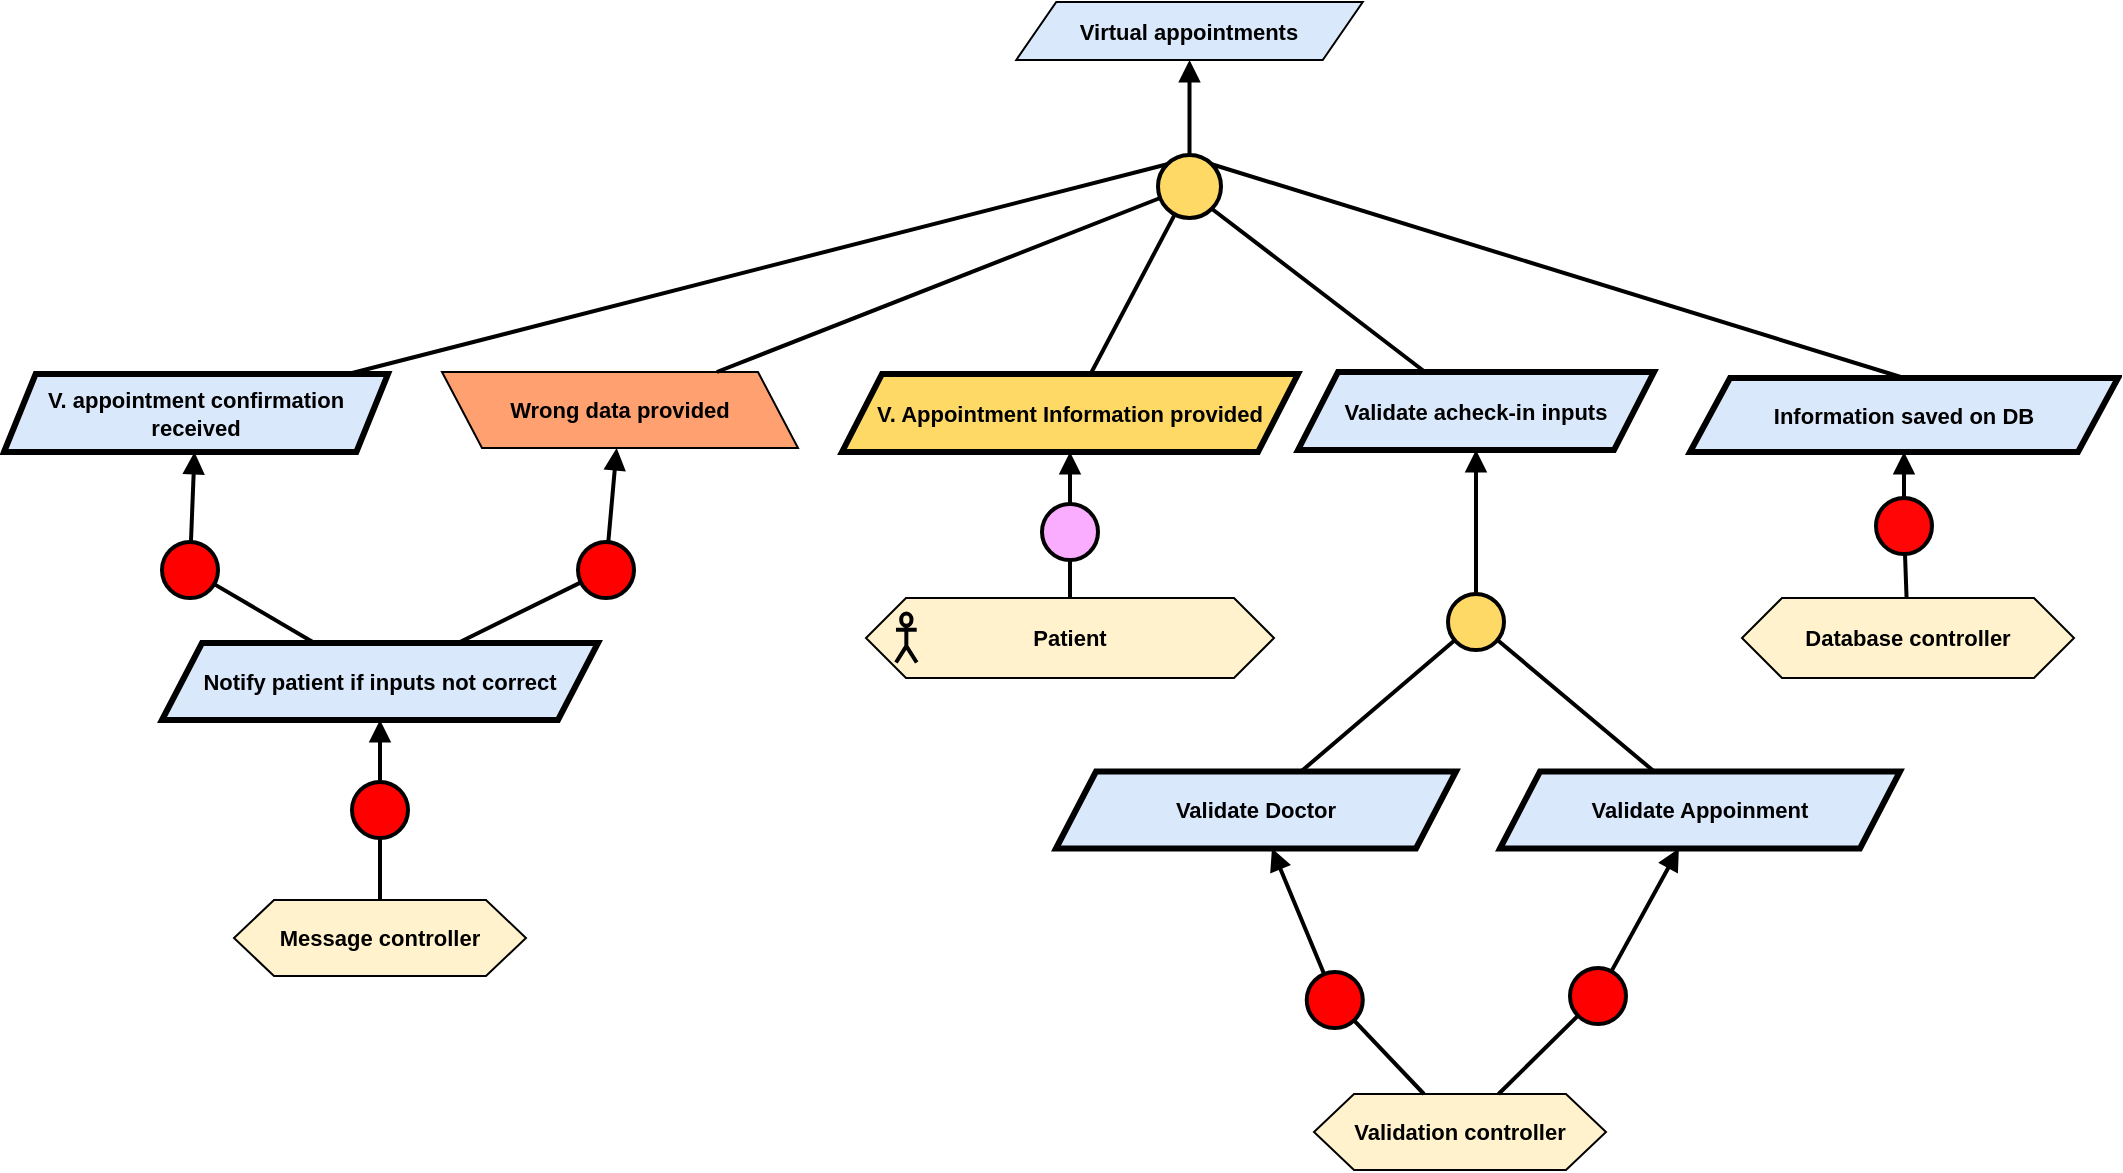 <mxfile version="24.2.7" type="device">
  <diagram name="Page-1" id="M_wEQLcIumDKBrQ4-JNB">
    <mxGraphModel dx="6993" dy="-42" grid="0" gridSize="10" guides="1" tooltips="1" connect="1" arrows="1" fold="1" page="0" pageScale="1" pageWidth="827" pageHeight="1169" math="0" shadow="0">
      <root>
        <mxCell id="0" />
        <mxCell id="1" parent="0" />
        <mxCell id="FIXR1feLg8hahodherzo-21" value="&lt;div&gt;&lt;b&gt;Validation controller&lt;/b&gt;&lt;/div&gt;" style="shape=hexagon;perimeter=hexagonPerimeter2;whiteSpace=wrap;html=1;fixedSize=1;fillColor=#FFF2CC;fontFamily=Helvetica;fontSize=11;fontColor=default;labelBackgroundColor=none;" parent="1" vertex="1">
          <mxGeometry x="-4570" y="1699" width="146" height="38" as="geometry" />
        </mxCell>
        <mxCell id="FIXR1feLg8hahodherzo-30" value="&lt;div&gt;&lt;b&gt;Message controller&lt;/b&gt;&lt;/div&gt;" style="shape=hexagon;perimeter=hexagonPerimeter2;whiteSpace=wrap;html=1;fixedSize=1;fillColor=#FFF2CC;fontFamily=Helvetica;fontSize=11;fontColor=default;labelBackgroundColor=none;" parent="1" vertex="1">
          <mxGeometry x="-5110" y="1602" width="146" height="38" as="geometry" />
        </mxCell>
        <mxCell id="FIXR1feLg8hahodherzo-34" value="&lt;b&gt;V. appointment confirmation received&lt;/b&gt;" style="shape=parallelogram;perimeter=parallelogramPerimeter;whiteSpace=wrap;html=1;fixedSize=1;fillColor=#dae8fc;strokeColor=#000000;strokeWidth=3;fontFamily=Helvetica;fontSize=11;fontColor=default;labelBackgroundColor=none;size=15.809;" parent="1" vertex="1">
          <mxGeometry x="-5225" y="1339" width="192" height="39" as="geometry" />
        </mxCell>
        <mxCell id="FIXR1feLg8hahodherzo-35" value="&lt;b&gt;V. Appointment Information provided&lt;/b&gt;" style="shape=parallelogram;perimeter=parallelogramPerimeter;whiteSpace=wrap;html=1;fixedSize=1;fillColor=#FFD966;strokeColor=#000000;strokeWidth=3;fontFamily=Helvetica;fontSize=11;fontColor=default;labelBackgroundColor=none;" parent="1" vertex="1">
          <mxGeometry x="-4806" y="1339" width="228" height="39" as="geometry" />
        </mxCell>
        <mxCell id="FIXR1feLg8hahodherzo-36" value="&lt;b&gt;Validate acheck-in inputs&lt;/b&gt;" style="shape=parallelogram;perimeter=parallelogramPerimeter;whiteSpace=wrap;html=1;fixedSize=1;fillColor=#dae8fc;strokeColor=#000000;strokeWidth=3;fontFamily=Helvetica;fontSize=11;fontColor=default;labelBackgroundColor=none;" parent="1" vertex="1">
          <mxGeometry x="-4578" y="1338" width="178" height="39" as="geometry" />
        </mxCell>
        <mxCell id="FIXR1feLg8hahodherzo-37" value="" style="group;fontFamily=Helvetica;fontSize=11;fontColor=default;labelBackgroundColor=default;" parent="1" vertex="1" connectable="0">
          <mxGeometry x="-4794" y="1451" width="204" height="40" as="geometry" />
        </mxCell>
        <mxCell id="FIXR1feLg8hahodherzo-38" value="&lt;b&gt;Patient&lt;/b&gt;" style="shape=hexagon;perimeter=hexagonPerimeter2;whiteSpace=wrap;html=1;fixedSize=1;fillColor=#FFF2CC;fontFamily=Helvetica;fontSize=11;fontColor=default;labelBackgroundColor=none;" parent="FIXR1feLg8hahodherzo-37" vertex="1">
          <mxGeometry width="204" height="40" as="geometry" />
        </mxCell>
        <mxCell id="FIXR1feLg8hahodherzo-39" value="" style="shape=umlActor;verticalLabelPosition=bottom;verticalAlign=top;html=1;outlineConnect=0;fillColor=none;strokeWidth=2;fontFamily=Helvetica;fontSize=11;fontColor=default;labelBackgroundColor=default;" parent="FIXR1feLg8hahodherzo-37" vertex="1">
          <mxGeometry x="14.983" y="7.75" width="10.373" height="24.5" as="geometry" />
        </mxCell>
        <mxCell id="FIXR1feLg8hahodherzo-40" value="" style="ellipse;whiteSpace=wrap;html=1;aspect=fixed;fillColor=#FAADFF;strokeWidth=2;fontFamily=Helvetica;fontSize=11;fontColor=default;labelBackgroundColor=default;" parent="1" vertex="1">
          <mxGeometry x="-4706" y="1404" width="28" height="28" as="geometry" />
        </mxCell>
        <mxCell id="FIXR1feLg8hahodherzo-41" value="" style="endArrow=block;html=1;rounded=0;endFill=1;strokeWidth=2;strokeColor=default;align=center;verticalAlign=middle;fontFamily=Helvetica;fontSize=11;fontColor=default;labelBackgroundColor=default;" parent="1" source="FIXR1feLg8hahodherzo-40" target="FIXR1feLg8hahodherzo-35" edge="1">
          <mxGeometry width="50" height="50" relative="1" as="geometry">
            <mxPoint x="-4902.065" y="1432.222" as="sourcePoint" />
            <mxPoint x="-4628.758" y="1524.844" as="targetPoint" />
          </mxGeometry>
        </mxCell>
        <mxCell id="FIXR1feLg8hahodherzo-42" value="" style="endArrow=none;html=1;rounded=0;strokeWidth=2;strokeColor=default;align=center;verticalAlign=middle;fontFamily=Helvetica;fontSize=11;fontColor=default;labelBackgroundColor=default;" parent="1" source="FIXR1feLg8hahodherzo-38" target="FIXR1feLg8hahodherzo-40" edge="1">
          <mxGeometry width="50" height="50" relative="1" as="geometry">
            <mxPoint x="-4820" y="1496.25" as="sourcePoint" />
            <mxPoint x="-4878.06" y="1430.25" as="targetPoint" />
          </mxGeometry>
        </mxCell>
        <mxCell id="FIXR1feLg8hahodherzo-43" value="" style="ellipse;whiteSpace=wrap;html=1;aspect=fixed;fillColor=#FFD966;strokeWidth=2;" parent="1" vertex="1">
          <mxGeometry x="-4648" y="1229.5" width="31.5" height="31.5" as="geometry" />
        </mxCell>
        <mxCell id="FIXR1feLg8hahodherzo-45" value="" style="endArrow=none;html=1;rounded=0;strokeWidth=2;" parent="1" source="FIXR1feLg8hahodherzo-35" target="FIXR1feLg8hahodherzo-43" edge="1">
          <mxGeometry width="50" height="50" relative="1" as="geometry">
            <mxPoint x="-4852" y="1336" as="sourcePoint" />
            <mxPoint x="-4827" y="1272" as="targetPoint" />
          </mxGeometry>
        </mxCell>
        <mxCell id="FIXR1feLg8hahodherzo-46" value="" style="endArrow=none;html=1;rounded=0;entryX=1;entryY=1;entryDx=0;entryDy=0;strokeWidth=2;" parent="1" source="FIXR1feLg8hahodherzo-36" target="FIXR1feLg8hahodherzo-43" edge="1">
          <mxGeometry width="50" height="50" relative="1" as="geometry">
            <mxPoint x="-4831" y="1382" as="sourcePoint" />
            <mxPoint x="-4781" y="1332" as="targetPoint" />
          </mxGeometry>
        </mxCell>
        <mxCell id="FIXR1feLg8hahodherzo-47" value="" style="endArrow=none;html=1;rounded=0;strokeWidth=2;exitX=0;exitY=0;exitDx=0;exitDy=0;" parent="1" source="FIXR1feLg8hahodherzo-43" target="FIXR1feLg8hahodherzo-34" edge="1">
          <mxGeometry width="50" height="50" relative="1" as="geometry">
            <mxPoint x="-5027.316" y="1375" as="sourcePoint" />
            <mxPoint x="-4461" y="1285" as="targetPoint" />
          </mxGeometry>
        </mxCell>
        <mxCell id="FIXR1feLg8hahodherzo-52" value="" style="ellipse;whiteSpace=wrap;html=1;aspect=fixed;fillColor=#FF0000;strokeWidth=2;" parent="1" vertex="1">
          <mxGeometry x="-5146" y="1423" width="28" height="28" as="geometry" />
        </mxCell>
        <mxCell id="FIXR1feLg8hahodherzo-53" value="" style="endArrow=block;html=1;rounded=0;endFill=1;strokeWidth=2;" parent="1" source="FIXR1feLg8hahodherzo-52" target="FIXR1feLg8hahodherzo-34" edge="1">
          <mxGeometry width="50" height="50" relative="1" as="geometry">
            <mxPoint x="-4733.505" y="1433.972" as="sourcePoint" />
            <mxPoint x="-5283" y="1387" as="targetPoint" />
          </mxGeometry>
        </mxCell>
        <mxCell id="FIXR1feLg8hahodherzo-54" value="" style="endArrow=none;html=1;rounded=0;strokeWidth=2;" parent="1" source="FIXR1feLg8hahodherzo-126" target="FIXR1feLg8hahodherzo-52" edge="1">
          <mxGeometry width="50" height="50" relative="1" as="geometry">
            <mxPoint x="-4733.091" y="1465" as="sourcePoint" />
            <mxPoint x="-4709.5" y="1432" as="targetPoint" />
            <Array as="points" />
          </mxGeometry>
        </mxCell>
        <mxCell id="FIXR1feLg8hahodherzo-97" value="&lt;b&gt;Validate Doctor&lt;/b&gt;" style="shape=parallelogram;perimeter=parallelogramPerimeter;whiteSpace=wrap;html=1;fixedSize=1;fillColor=#dae8fc;strokeColor=#000000;strokeWidth=3;fontFamily=Helvetica;fontSize=11;fontColor=default;labelBackgroundColor=none;" parent="1" vertex="1">
          <mxGeometry x="-4699" y="1537.75" width="200" height="38.5" as="geometry" />
        </mxCell>
        <mxCell id="FIXR1feLg8hahodherzo-98" value="&lt;b&gt;Validate Appoinment&lt;/b&gt;" style="shape=parallelogram;perimeter=parallelogramPerimeter;whiteSpace=wrap;html=1;fixedSize=1;fillColor=#dae8fc;strokeColor=#000000;strokeWidth=3;fontFamily=Helvetica;fontSize=11;fontColor=default;labelBackgroundColor=none;" parent="1" vertex="1">
          <mxGeometry x="-4477" y="1537.75" width="200" height="38.5" as="geometry" />
        </mxCell>
        <mxCell id="FIXR1feLg8hahodherzo-99" value="" style="ellipse;whiteSpace=wrap;html=1;aspect=fixed;fillColor=#FFD966;strokeWidth=2;" parent="1" vertex="1">
          <mxGeometry x="-4503" y="1449" width="28" height="28" as="geometry" />
        </mxCell>
        <mxCell id="FIXR1feLg8hahodherzo-102" value="" style="endArrow=none;html=1;rounded=0;strokeWidth=2;" parent="1" source="FIXR1feLg8hahodherzo-97" target="FIXR1feLg8hahodherzo-99" edge="1">
          <mxGeometry width="50" height="50" relative="1" as="geometry">
            <mxPoint x="-4356.75" y="1763" as="sourcePoint" />
            <mxPoint x="-4379.75" y="1733" as="targetPoint" />
          </mxGeometry>
        </mxCell>
        <mxCell id="FIXR1feLg8hahodherzo-103" value="" style="endArrow=none;html=1;rounded=0;strokeWidth=2;" parent="1" source="FIXR1feLg8hahodherzo-98" target="FIXR1feLg8hahodherzo-99" edge="1">
          <mxGeometry width="50" height="50" relative="1" as="geometry">
            <mxPoint x="-4401.75" y="1793" as="sourcePoint" />
            <mxPoint x="-4424.75" y="1763" as="targetPoint" />
          </mxGeometry>
        </mxCell>
        <mxCell id="FIXR1feLg8hahodherzo-110" value="" style="endArrow=block;html=1;rounded=0;endFill=1;strokeWidth=2;" parent="1" source="FIXR1feLg8hahodherzo-99" target="FIXR1feLg8hahodherzo-36" edge="1">
          <mxGeometry width="50" height="50" relative="1" as="geometry">
            <mxPoint x="-4207.278" y="1675.01" as="sourcePoint" />
            <mxPoint x="-4447.75" y="1508.5" as="targetPoint" />
          </mxGeometry>
        </mxCell>
        <mxCell id="FIXR1feLg8hahodherzo-117" value="" style="ellipse;whiteSpace=wrap;html=1;aspect=fixed;fillColor=#FF0000;strokeWidth=2;" parent="1" vertex="1">
          <mxGeometry x="-4573.62" y="1638" width="28" height="28" as="geometry" />
        </mxCell>
        <mxCell id="FIXR1feLg8hahodherzo-118" value="" style="endArrow=block;html=1;rounded=0;endFill=1;strokeWidth=2;" parent="1" source="FIXR1feLg8hahodherzo-117" target="FIXR1feLg8hahodherzo-97" edge="1">
          <mxGeometry width="50" height="50" relative="1" as="geometry">
            <mxPoint x="-4512.655" y="1786.222" as="sourcePoint" />
            <mxPoint x="-4826.75" y="1685.25" as="targetPoint" />
          </mxGeometry>
        </mxCell>
        <mxCell id="FIXR1feLg8hahodherzo-119" value="" style="endArrow=none;html=1;rounded=0;strokeWidth=2;" parent="1" source="FIXR1feLg8hahodherzo-21" target="FIXR1feLg8hahodherzo-117" edge="1">
          <mxGeometry width="50" height="50" relative="1" as="geometry">
            <mxPoint x="-4649.66" y="1892.5" as="sourcePoint" />
            <mxPoint x="-4488.65" y="1784.25" as="targetPoint" />
          </mxGeometry>
        </mxCell>
        <mxCell id="FIXR1feLg8hahodherzo-120" value="" style="ellipse;whiteSpace=wrap;html=1;aspect=fixed;fillColor=#FF0000;strokeWidth=2;" parent="1" vertex="1">
          <mxGeometry x="-4442" y="1636" width="28" height="28" as="geometry" />
        </mxCell>
        <mxCell id="FIXR1feLg8hahodherzo-121" value="" style="endArrow=block;html=1;rounded=0;endFill=1;strokeWidth=2;" parent="1" source="FIXR1feLg8hahodherzo-120" target="FIXR1feLg8hahodherzo-98" edge="1">
          <mxGeometry width="50" height="50" relative="1" as="geometry">
            <mxPoint x="-4502.655" y="1796.222" as="sourcePoint" />
            <mxPoint x="-4696.75" y="1703.25" as="targetPoint" />
          </mxGeometry>
        </mxCell>
        <mxCell id="FIXR1feLg8hahodherzo-122" value="" style="endArrow=none;html=1;rounded=0;strokeWidth=2;" parent="1" source="FIXR1feLg8hahodherzo-21" target="FIXR1feLg8hahodherzo-120" edge="1">
          <mxGeometry width="50" height="50" relative="1" as="geometry">
            <mxPoint x="-4679.75" y="1920.25" as="sourcePoint" />
            <mxPoint x="-4478.65" y="1794.25" as="targetPoint" />
          </mxGeometry>
        </mxCell>
        <mxCell id="FIXR1feLg8hahodherzo-126" value="&lt;b&gt;Notify patient if inputs not correct&lt;/b&gt;" style="shape=parallelogram;perimeter=parallelogramPerimeter;whiteSpace=wrap;html=1;fixedSize=1;fillColor=#dae8fc;strokeColor=#000000;strokeWidth=3;fontFamily=Helvetica;fontSize=11;fontColor=default;labelBackgroundColor=none;" parent="1" vertex="1">
          <mxGeometry x="-5146" y="1473.5" width="218" height="38.5" as="geometry" />
        </mxCell>
        <mxCell id="ZpXnfEx7CvquUOzYopGN-1" value="&lt;b&gt;Information saved on DB&lt;/b&gt;" style="shape=parallelogram;perimeter=parallelogramPerimeter;whiteSpace=wrap;html=1;fixedSize=1;fillColor=#dae8fc;strokeColor=#000000;strokeWidth=3;fontFamily=Helvetica;fontSize=11;fontColor=default;labelBackgroundColor=none;" parent="1" vertex="1">
          <mxGeometry x="-4382" y="1341" width="214" height="37" as="geometry" />
        </mxCell>
        <mxCell id="ZpXnfEx7CvquUOzYopGN-3" value="" style="endArrow=none;html=1;rounded=0;strokeWidth=2;entryX=1;entryY=0;entryDx=0;entryDy=0;exitX=0.5;exitY=0;exitDx=0;exitDy=0;" parent="1" target="FIXR1feLg8hahodherzo-43" edge="1" source="ZpXnfEx7CvquUOzYopGN-1">
          <mxGeometry width="50" height="50" relative="1" as="geometry">
            <mxPoint x="-4309" y="1292" as="sourcePoint" />
            <mxPoint x="-4444" y="1286" as="targetPoint" />
          </mxGeometry>
        </mxCell>
        <mxCell id="ZpXnfEx7CvquUOzYopGN-4" value="&lt;div&gt;&lt;b&gt;Database controller&lt;/b&gt;&lt;/div&gt;" style="shape=hexagon;perimeter=hexagonPerimeter2;whiteSpace=wrap;html=1;fixedSize=1;fillColor=#FFF2CC;fontFamily=Helvetica;fontSize=11;fontColor=default;labelBackgroundColor=none;" parent="1" vertex="1">
          <mxGeometry x="-4356" y="1451" width="166" height="40" as="geometry" />
        </mxCell>
        <mxCell id="ZpXnfEx7CvquUOzYopGN-5" value="" style="ellipse;whiteSpace=wrap;html=1;aspect=fixed;fillColor=#FF0505;strokeWidth=2;fontFamily=Helvetica;fontSize=11;fontColor=default;labelBackgroundColor=default;" parent="1" vertex="1">
          <mxGeometry x="-4289" y="1401" width="28" height="28" as="geometry" />
        </mxCell>
        <mxCell id="ZpXnfEx7CvquUOzYopGN-6" value="" style="endArrow=block;html=1;rounded=0;endFill=1;strokeWidth=2;strokeColor=default;align=center;verticalAlign=middle;fontFamily=Helvetica;fontSize=11;fontColor=default;labelBackgroundColor=default;" parent="1" source="ZpXnfEx7CvquUOzYopGN-5" target="ZpXnfEx7CvquUOzYopGN-1" edge="1">
          <mxGeometry width="50" height="50" relative="1" as="geometry">
            <mxPoint x="-4292.005" y="1436.972" as="sourcePoint" />
            <mxPoint x="-4121" y="1247" as="targetPoint" />
          </mxGeometry>
        </mxCell>
        <mxCell id="ZpXnfEx7CvquUOzYopGN-7" value="" style="endArrow=none;html=1;rounded=0;strokeWidth=2;strokeColor=default;align=center;verticalAlign=middle;fontFamily=Helvetica;fontSize=11;fontColor=default;labelBackgroundColor=default;" parent="1" source="ZpXnfEx7CvquUOzYopGN-4" target="ZpXnfEx7CvquUOzYopGN-5" edge="1">
          <mxGeometry width="50" height="50" relative="1" as="geometry">
            <mxPoint x="-4291" y="1495" as="sourcePoint" />
            <mxPoint x="-4268" y="1435" as="targetPoint" />
          </mxGeometry>
        </mxCell>
        <mxCell id="ZpXnfEx7CvquUOzYopGN-8" value="Wrong data provided" style="shape=parallelogram;perimeter=parallelogramPerimeter;whiteSpace=wrap;html=1;fixedSize=1;fillColor=#FFA070;fontStyle=1;fontFamily=Helvetica;fontSize=11;fontColor=default;labelBackgroundColor=none;flipH=1;flipV=0;" parent="1" vertex="1">
          <mxGeometry x="-5006" y="1338" width="178" height="38" as="geometry" />
        </mxCell>
        <mxCell id="ZpXnfEx7CvquUOzYopGN-17" value="" style="endArrow=none;html=1;rounded=0;strokeWidth=2;" parent="1" source="FIXR1feLg8hahodherzo-43" target="ZpXnfEx7CvquUOzYopGN-8" edge="1">
          <mxGeometry width="50" height="50" relative="1" as="geometry">
            <mxPoint x="-5032" y="1385" as="sourcePoint" />
            <mxPoint x="-4921.535" y="1335" as="targetPoint" />
          </mxGeometry>
        </mxCell>
        <mxCell id="ZpXnfEx7CvquUOzYopGN-19" value="" style="ellipse;whiteSpace=wrap;html=1;aspect=fixed;fillColor=#FF0000;strokeWidth=2;" parent="1" vertex="1">
          <mxGeometry x="-4938" y="1423" width="28" height="28" as="geometry" />
        </mxCell>
        <mxCell id="ZpXnfEx7CvquUOzYopGN-20" value="" style="endArrow=block;html=1;rounded=0;endFill=1;strokeWidth=2;" parent="1" source="ZpXnfEx7CvquUOzYopGN-19" target="ZpXnfEx7CvquUOzYopGN-8" edge="1">
          <mxGeometry width="50" height="50" relative="1" as="geometry">
            <mxPoint x="-4791.005" y="1556.972" as="sourcePoint" />
            <mxPoint x="-4795" y="1512" as="targetPoint" />
          </mxGeometry>
        </mxCell>
        <mxCell id="ZpXnfEx7CvquUOzYopGN-21" value="" style="endArrow=none;html=1;rounded=0;strokeWidth=2;" parent="1" source="FIXR1feLg8hahodherzo-126" target="ZpXnfEx7CvquUOzYopGN-19" edge="1">
          <mxGeometry width="50" height="50" relative="1" as="geometry">
            <mxPoint x="-4792" y="1619" as="sourcePoint" />
            <mxPoint x="-4767" y="1555" as="targetPoint" />
          </mxGeometry>
        </mxCell>
        <mxCell id="ZpXnfEx7CvquUOzYopGN-23" value="" style="ellipse;whiteSpace=wrap;html=1;aspect=fixed;fillColor=#FF0000;strokeWidth=2;" parent="1" vertex="1">
          <mxGeometry x="-5051" y="1543" width="28" height="28" as="geometry" />
        </mxCell>
        <mxCell id="ZpXnfEx7CvquUOzYopGN-24" value="" style="endArrow=block;html=1;rounded=0;endFill=1;strokeWidth=2;" parent="1" source="ZpXnfEx7CvquUOzYopGN-23" target="FIXR1feLg8hahodherzo-126" edge="1">
          <mxGeometry width="50" height="50" relative="1" as="geometry">
            <mxPoint x="-4791.005" y="1666.972" as="sourcePoint" />
            <mxPoint x="-4795" y="1622" as="targetPoint" />
          </mxGeometry>
        </mxCell>
        <mxCell id="ZpXnfEx7CvquUOzYopGN-25" value="" style="endArrow=none;html=1;rounded=0;strokeWidth=2;" parent="1" source="FIXR1feLg8hahodherzo-30" target="ZpXnfEx7CvquUOzYopGN-23" edge="1">
          <mxGeometry width="50" height="50" relative="1" as="geometry">
            <mxPoint x="-4792" y="1729" as="sourcePoint" />
            <mxPoint x="-4767" y="1665" as="targetPoint" />
          </mxGeometry>
        </mxCell>
        <mxCell id="asSSU3BT1u9bHdQMqj07-2" value="" style="endArrow=block;html=1;rounded=0;endFill=1;strokeWidth=2;" edge="1" parent="1" source="FIXR1feLg8hahodherzo-43" target="asSSU3BT1u9bHdQMqj07-1">
          <mxGeometry width="50" height="50" relative="1" as="geometry">
            <mxPoint x="-4632" y="1230" as="sourcePoint" />
            <mxPoint x="-4632.25" y="1163" as="targetPoint" />
          </mxGeometry>
        </mxCell>
        <mxCell id="asSSU3BT1u9bHdQMqj07-1" value="&lt;b&gt;Virtual appointments&lt;/b&gt;" style="shape=parallelogram;perimeter=parallelogramPerimeter;whiteSpace=wrap;html=1;fixedSize=1;fillColor=#dae8fc;strokeColor=#000000;fontFamily=Helvetica;fontSize=11;fontColor=default;labelBackgroundColor=none;" vertex="1" parent="1">
          <mxGeometry x="-4718.87" y="1153" width="173.25" height="29" as="geometry" />
        </mxCell>
      </root>
    </mxGraphModel>
  </diagram>
</mxfile>
